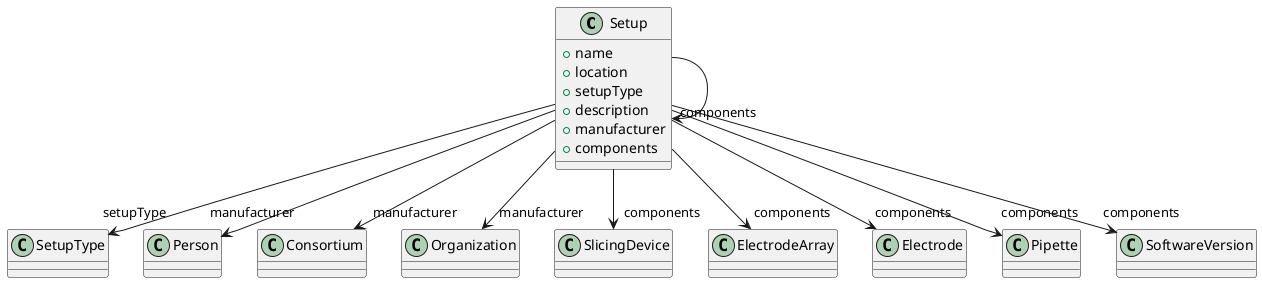 @startuml
class Setup {
+name
+location
+setupType
+description
+manufacturer
+components

}
Setup -d-> "setupType" SetupType
Setup -d-> "manufacturer" Person
Setup -d-> "manufacturer" Consortium
Setup -d-> "manufacturer" Organization
Setup -d-> "components" SlicingDevice
Setup -d-> "components" ElectrodeArray
Setup -d-> "components" Electrode
Setup -d-> "components" Pipette
Setup -d-> "components" SoftwareVersion
Setup -d-> "components" Setup

@enduml